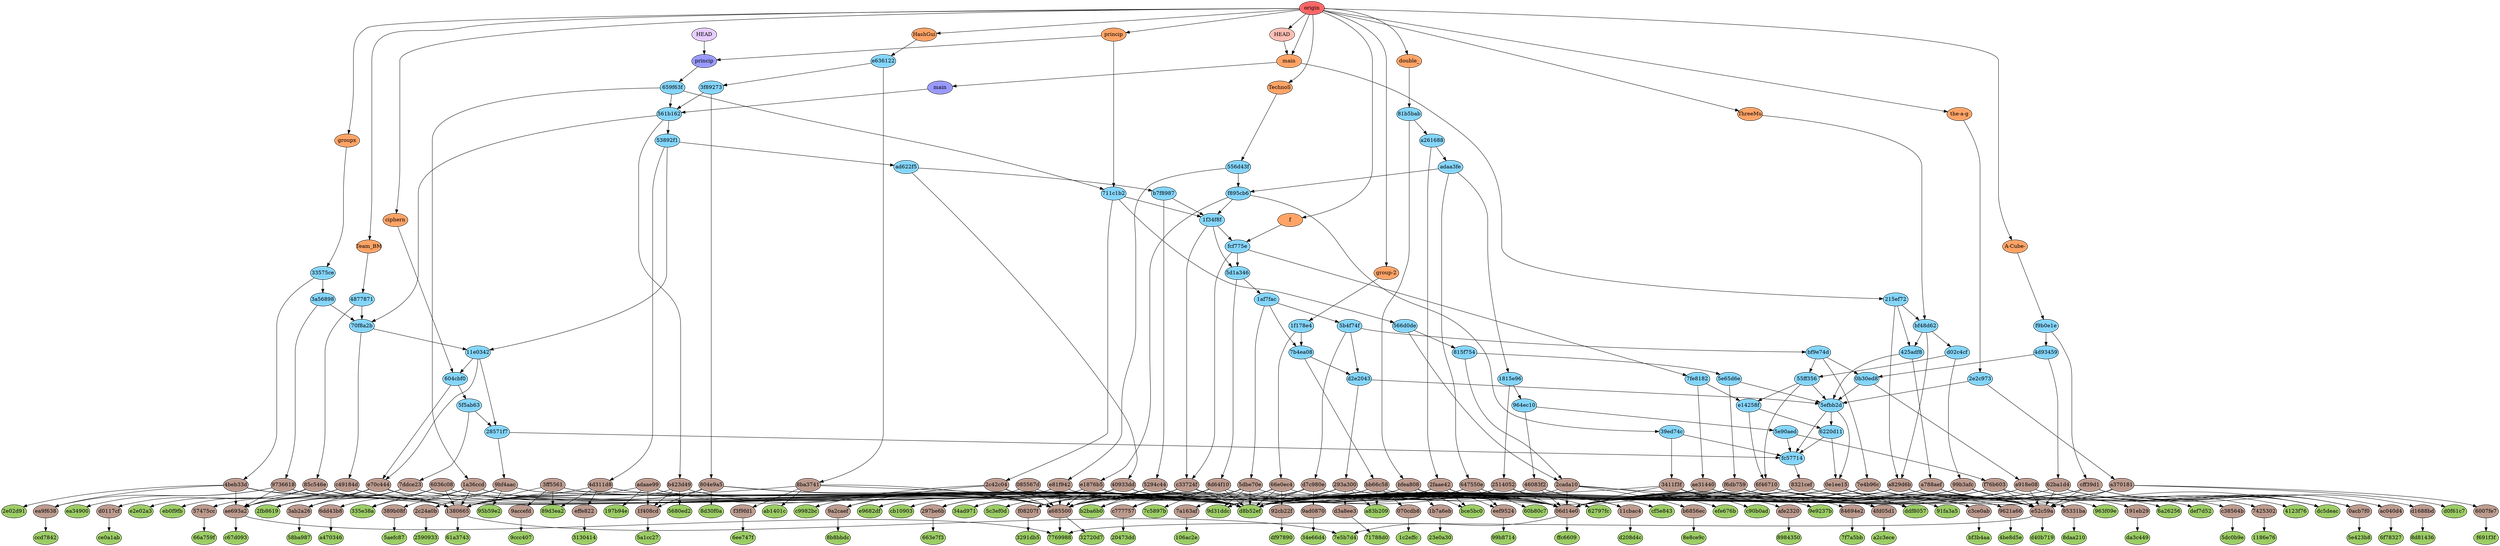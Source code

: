 digraph auto {
	graph [bgcolor=transparent]
	node [fixedsize=true style=filled width=0.95]
	"106ac2e02a7b6029798bb8fd41e6f723e1de41be" [label="106ac2e" fillcolor="#9ccc66"]
	"1186e76acc3a13030e87fd0e9e5c87f22e9b1bf0" [label="1186e76" fillcolor="#9ccc66"]
	"197b94e98b678ff0ce0a9a520288ed13c6beaa92" [label="197b94e" fillcolor="#9ccc66"]
	"1c2effcb75b53748b3dcfa4f061a7ef310d72659" [label="1c2effc" fillcolor="#9ccc66"]
	"20473ddb6be986af84cdf3e8f314341e1bbd8975" [label="20473dd" fillcolor="#9ccc66"]
	"23e0a30d1842bd82801fab50f2bea63008044a8b" [label="23e0a30" fillcolor="#9ccc66"]
	"2590933a34fb4bf30ae0ac9f2207613293a4b758" [label=2590933 fillcolor="#9ccc66"]
	"2e02d917d5168a2fa74b2bf9fd2b9081639c4774" [label="2e02d91" fillcolor="#9ccc66"]
	"2fb861905fbc5343a8422d5c3f9fec7fa2ac07c9" [label="2fb8619" fillcolor="#9ccc66"]
	"313041493cf935c656f49e5e8e64d2fcaa4ab4a7" [label=3130414 fillcolor="#9ccc66"]
	"32720d7d600653077e205719024889402485cb33" [label="32720d7" fillcolor="#9ccc66"]
	"3291db591bebba663b343a06ee0ae6e569c0bf6f" [label="3291db5" fillcolor="#9ccc66"]
	"335e38a144f2ce751dcf161ff51606623b7db873" [label="335e38a" fillcolor="#9ccc66"]
	"34ad97176cff9ad221e7cee6b3e75e4a1453782c" [label="34ad971" fillcolor="#9ccc66"]
	"34e66d47a57e8dd6c644cb65ca9cc8401453ffdc" [label="34e66d4" fillcolor="#9ccc66"]
	"4123f76fe1ec9a378e377450053fa9164ef70c21" [label="4123f76" fillcolor="#9ccc66"]
	"4be8d5ee970b4741ec241ad33b2e172effa8736a" [label="4be8d5e" fillcolor="#9ccc66"]
	"5680ed213d11acb375360e2ea2df3ea1a6faa43f" [label="5680ed2" fillcolor="#9ccc66"]
	"58ba987b32711a55575ac0e6298b15d9b0e726b0" [label="58ba987" fillcolor="#9ccc66"]
	"5a1cc27b4e6c6762a2e3afcd27e3d24de3ccef6d" [label="5a1cc27" fillcolor="#9ccc66"]
	"5aefc874f94f5b210d44a89ee1a09b71b9e0df7e" [label="5aefc87" fillcolor="#9ccc66"]
	"5c3ef0df3d3273b228ae430dc06ae78075d09328" [label="5c3ef0d" fillcolor="#9ccc66"]
	"5dc0b9ed200705053e5641f29ec67cc14b6a3d96" [label="5dc0b9e" fillcolor="#9ccc66"]
	"5e423b81cafca9d9ff2eb856c689f20c77545252" [label="5e423b8" fillcolor="#9ccc66"]
	"60b80c7bf442bff8366ec050a225ac954f69cc1b" [label="60b80c7" fillcolor="#9ccc66"]
	"61a37433931f5f4442ccec2b6de104da3d77c373" [label="61a3743" fillcolor="#9ccc66"]
	"62797fcef67e290038d11446f965d6c400087d4a" [label="62797fc" fillcolor="#9ccc66"]
	"663e7f39501abc67969272b206eba54ec54edf0c" [label="663e7f3" fillcolor="#9ccc66"]
	"66a759f6b085c86c1a2e7c7e8ce50f965debe9ab" [label="66a759f" fillcolor="#9ccc66"]
	"6a26256cc5c755d71140cdba9172a419ff320c46" [label="6a26256" fillcolor="#9ccc66"]
	"6ee747fb42fced73f090b528d74e4f6193a2c376" [label="6ee747f" fillcolor="#9ccc66"]
	"6f7832751dd79d7bcb8d68843a4914fe5a278160" [label="6f78327" fillcolor="#9ccc66"]
	"71788d0585d2481a532382f44a7a145b1d27123d" [label="71788d0" fillcolor="#9ccc66"]
	"77699886cadfbf2ec77372286ef0aeca4732eaed" [label=7769988 fillcolor="#9ccc66"]
	"7c5897bdf47fde77a9d27226378322c3ed4eb17e" [label="7c5897b" fillcolor="#9ccc66"]
	"7e5b7d44e7681c8fc80b056033ace5bb20c7d4b1" [label="7e5b7d4" fillcolor="#9ccc66"]
	"7f7a5bbef05e6406aa7ec86bca02085665ce17b8" [label="7f7a5bb" fillcolor="#9ccc66"]
	"89843504b6a591d3743a89c745de0cd1800fc148" [label=8984350 fillcolor="#9ccc66"]
	"89d3ea28af835b008c31e98cf7e6d118005b4fe4" [label="89d3ea2" fillcolor="#9ccc66"]
	"8b8bbdcf72c910ee7751cb2734c11642d33a5f23" [label="8b8bbdc" fillcolor="#9ccc66"]
	"8d30f0a119c2d09a4760231f7bd96bb894056c60" [label="8d30f0a" fillcolor="#9ccc66"]
	"8d814362996460c0691746f3f67b5facb96cda24" [label="8d81436" fillcolor="#9ccc66"]
	"8daa2107e50164fecb963c438d96b069ca2b94f9" [label="8daa210" fillcolor="#9ccc66"]
	"8e8ce9cf8f9645cf5b0299232d0dd48cdeecf780" [label="8e8ce9c" fillcolor="#9ccc66"]
	"91fa3a503255a14585eb9d2cdf6101e650e0ca7d" [label="91fa3a5" fillcolor="#9ccc66"]
	"95b59e2e3d2b444c0a97c0771c6b7255beb789a8" [label="95b59e2" fillcolor="#9ccc66"]
	"963f09ec06410c0dc0685d4a9abf37da416e02d2" [label="963f09e" fillcolor="#9ccc66"]
	"99b8714ef7f5d589d95fd42614ed299e650ef15b" [label="99b8714" fillcolor="#9ccc66"]
	"9ccc407bc96fb152dea6a3763e0f97d20e81d2d1" [label="9ccc407" fillcolor="#9ccc66"]
	"9d31ddc47af902683756785cbafd2ed3e460b346" [label="9d31ddc" fillcolor="#9ccc66"]
	"9e9237b57635889420a6636ef4e99556ba90f4e6" [label="9e9237b" fillcolor="#9ccc66"]
	a2c3ece10426205565499ed01e7da16875cf0c61 [label=a2c3ece fillcolor="#9ccc66"]
	a470346e10a59ae18799ff72d469392241d6577c [label=a470346 fillcolor="#9ccc66"]
	a83b2094c3591b46ce40068e8da3c6f4cc32f8f1 [label=a83b209 fillcolor="#9ccc66"]
	ab1401caf6577dc1f688bc610fb732e66bfb347b [label=ab1401c fillcolor="#9ccc66"]
	b2ba6b09cb5dcebcdc05860b096073d5df17b6b4 [label=b2ba6b0 fillcolor="#9ccc66"]
	bce5bc06d84076f47fb7e920da81dda394bb8db5 [label=bce5bc0 fillcolor="#9ccc66"]
	bf3b4aa281b3bf6544d75064228f72d8dc8420df [label=bf3b4aa fillcolor="#9ccc66"]
	c67d09306cfd35f1b8e198858993c68d106bd796 [label=c67d093 fillcolor="#9ccc66"]
	c90b0adf395dd6cf96d77f5b13b23bd0de1e697f [label=c90b0ad fillcolor="#9ccc66"]
	c9982bc70df244f46b0e099399b460d3a4205075 [label=c9982bc fillcolor="#9ccc66"]
	cb109035b3f8484be2f6d138bcfac7f8362c739e [label=cb10903 fillcolor="#9ccc66"]
	ccd784248854c227b82d95bdd7508fea1aad2f75 [label=ccd7842 fillcolor="#9ccc66"]
	ce0a1ab203e457a104b92a4f5997bfc3d940e8d9 [label=ce0a1ab fillcolor="#9ccc66"]
	cf5e843cdc25ee633877ec61e885dc0e6e369d70 [label=cf5e843 fillcolor="#9ccc66"]
	d0f61c7ac20cb263d92c9a0a554fdaec9b9e4faf [label=d0f61c7 fillcolor="#9ccc66"]
	d208d4c72ded4c71d20700e6a2ac705d660817cd [label=d208d4c fillcolor="#9ccc66"]
	d40b71962ed4a26251bee4de73fea95be8a52c04 [label=d40b719 fillcolor="#9ccc66"]
	d8b52ef00d2a2ce255ef9bf2dcdad66d0ae05e8d [label=d8b52ef fillcolor="#9ccc66"]
	da3c44965a8851eeafe010c62384150338b671ad [label=da3c449 fillcolor="#9ccc66"]
	dc5deaca753284860c11a579b6048228ffad9481 [label=dc5deac fillcolor="#9ccc66"]
	ddf8057a42b654d2a9293b33287affec0e5b1878 [label=ddf8057 fillcolor="#9ccc66"]
	def7d52ce7658302b64d69baad2b01259f7bdd93 [label=def7d52 fillcolor="#9ccc66"]
	df9789075fc20c1e0ea484553e7dc1ef8268a2c9 [label=df97890 fillcolor="#9ccc66"]
	e2e02a358e65f29019c6281b5ae7d654bca57b82 [label=e2e02a3 fillcolor="#9ccc66"]
	e9682df6ed5b0c31f9ca4c2fecbddccb2e39a28a [label=e9682df fillcolor="#9ccc66"]
	ea34900fef56949e6c6dc1a5c531e976f4b4fe19 [label=ea34900 fillcolor="#9ccc66"]
	eb0f9fb468607a5cea46383cfa6176c682b36a70 [label=eb0f9fb fillcolor="#9ccc66"]
	efe676b392104b4224f6c0d0aba8c01b2342c283 [label=efe676b fillcolor="#9ccc66"]
	f691f3f81c6609b37b45928780c3ee7c7ceef832 [label=f691f3f fillcolor="#9ccc66"]
	ffc660965fc18926d15e8c5bda7bd7b9140a6978 [label=ffc6609 fillcolor="#9ccc66"]
	"06d14e0f821d4aa2127cff151c4b56e2eff0b259" [label="06d14e0" fillcolor="#bc9b8f"]
	"06d14e0f821d4aa2127cff151c4b56e2eff0b259" -> "7e5b7d44e7681c8fc80b056033ace5bb20c7d4b1"
	"06d14e0f821d4aa2127cff151c4b56e2eff0b259" -> ffc660965fc18926d15e8c5bda7bd7b9140a6978
	"070cdb80d1fc4bc3a315b58eb6c698078e724d0d" [label="070cdb8" fillcolor="#bc9b8f"]
	"070cdb80d1fc4bc3a315b58eb6c698078e724d0d" -> "1c2effcb75b53748b3dcfa4f061a7ef310d72659"
	"085567d483138e18f19e587941e319089f112536" [label="085567d" fillcolor="#bc9b8f"]
	"085567d483138e18f19e587941e319089f112536" -> d8b52ef00d2a2ce255ef9bf2dcdad66d0ae05e8d
	"085567d483138e18f19e587941e319089f112536" -> e9682df6ed5b0c31f9ca4c2fecbddccb2e39a28a
	"085567d483138e18f19e587941e319089f112536" -> a6855009f2e153616ce41d8b1ab63cbc9d211f5d
	"085567d483138e18f19e587941e319089f112536" -> "06d14e0f821d4aa2127cff151c4b56e2eff0b259"
	"085567d483138e18f19e587941e319089f112536" -> "9a2caef287f240fed170a120b06e4d8a4d664f21"
	"0acb7f0b7f42ee810dd493751f216ee96b07c810" [label="0acb7f0" fillcolor="#bc9b8f"]
	"0acb7f0b7f42ee810dd493751f216ee96b07c810" -> "5e423b81cafca9d9ff2eb856c689f20c77545252"
	"0e1ee156017a801df28f0fbf5baeb1a3f542bc9d" [label="0e1ee15" fillcolor="#bc9b8f"]
	"0e1ee156017a801df28f0fbf5baeb1a3f542bc9d" -> d8b52ef00d2a2ce255ef9bf2dcdad66d0ae05e8d
	"0e1ee156017a801df28f0fbf5baeb1a3f542bc9d" -> ddf8057a42b654d2a9293b33287affec0e5b1878
	"0e1ee156017a801df28f0fbf5baeb1a3f542bc9d" -> e52c59a54b9003c7301e2065064e0cba2fcac65c
	"0e1ee156017a801df28f0fbf5baeb1a3f542bc9d" -> "06d14e0f821d4aa2127cff151c4b56e2eff0b259"
	"0e1ee156017a801df28f0fbf5baeb1a3f542bc9d" -> c3ce0abe032684a57e7338c8b8e42870210be641
	"11cbac48d7f3b6ec8b980925ad4d8aa2ea4b0969" [label="11cbac4" fillcolor="#bc9b8f"]
	"11cbac48d7f3b6ec8b980925ad4d8aa2ea4b0969" -> d208d4c72ded4c71d20700e6a2ac705d660817cd
	"1380665a008a7df428a374f63980e8bd8a4c477f" [label=1380665 fillcolor="#bc9b8f"]
	"1380665a008a7df428a374f63980e8bd8a4c477f" -> "7e5b7d44e7681c8fc80b056033ace5bb20c7d4b1"
	"1380665a008a7df428a374f63980e8bd8a4c477f" -> "61a37433931f5f4442ccec2b6de104da3d77c373"
	"191eb2917c94537d268013d8c584143f4c261638" [label="191eb29" fillcolor="#bc9b8f"]
	"191eb2917c94537d268013d8c584143f4c261638" -> da3c44965a8851eeafe010c62384150338b671ad
	"1a36ccdbbf910afdd300ec7fc6dba20d8edfbdd1" [label="1a36ccd" fillcolor="#bc9b8f"]
	"1a36ccdbbf910afdd300ec7fc6dba20d8edfbdd1" -> d8b52ef00d2a2ce255ef9bf2dcdad66d0ae05e8d
	"1a36ccdbbf910afdd300ec7fc6dba20d8edfbdd1" -> "335e38a144f2ce751dcf161ff51606623b7db873"
	"1a36ccdbbf910afdd300ec7fc6dba20d8edfbdd1" -> a6855009f2e153616ce41d8b1ab63cbc9d211f5d
	"1a36ccdbbf910afdd300ec7fc6dba20d8edfbdd1" -> "1380665a008a7df428a374f63980e8bd8a4c477f"
	"1a36ccdbbf910afdd300ec7fc6dba20d8edfbdd1" -> "389b08f4aeed453162dec4bd717aae47a4c0d5c9"
	"1b7a6ebbb4c4b5087b2ed56df9d9e33b0ebaf698" [label="1b7a6eb" fillcolor="#bc9b8f"]
	"1b7a6ebbb4c4b5087b2ed56df9d9e33b0ebaf698" -> "23e0a30d1842bd82801fab50f2bea63008044a8b"
	"1f408cd661fd65bec942b03d91236fe6a1944262" [label="1f408cd" fillcolor="#bc9b8f"]
	"1f408cd661fd65bec942b03d91236fe6a1944262" -> "5a1cc27b4e6c6762a2e3afcd27e3d24de3ccef6d"
	"25140524bc13ed53f978d4830c8106b0944be0ab" [label=2514052 fillcolor="#bc9b8f"]
	"25140524bc13ed53f978d4830c8106b0944be0ab" -> d8b52ef00d2a2ce255ef9bf2dcdad66d0ae05e8d
	"25140524bc13ed53f978d4830c8106b0944be0ab" -> "62797fcef67e290038d11446f965d6c400087d4a"
	"25140524bc13ed53f978d4830c8106b0944be0ab" -> a6855009f2e153616ce41d8b1ab63cbc9d211f5d
	"25140524bc13ed53f978d4830c8106b0944be0ab" -> "06d14e0f821d4aa2127cff151c4b56e2eff0b259"
	"25140524bc13ed53f978d4830c8106b0944be0ab" -> "11cbac48d7f3b6ec8b980925ad4d8aa2ea4b0969"
	"293a300a133c3bc32a40d9d71b986a877525356f" [label="293a300" fillcolor="#bc9b8f"]
	"293a300a133c3bc32a40d9d71b986a877525356f" -> d8b52ef00d2a2ce255ef9bf2dcdad66d0ae05e8d
	"293a300a133c3bc32a40d9d71b986a877525356f" -> a83b2094c3591b46ce40068e8da3c6f4cc32f8f1
	"293a300a133c3bc32a40d9d71b986a877525356f" -> a6855009f2e153616ce41d8b1ab63cbc9d211f5d
	"293a300a133c3bc32a40d9d71b986a877525356f" -> "06d14e0f821d4aa2127cff151c4b56e2eff0b259"
	"293a300a133c3bc32a40d9d71b986a877525356f" -> d3a8ee37b6a462633b10f06e5af65e2eb236f3e6
	"297be6bc82657b6c876448c6291246938989c926" [label="297be6b" fillcolor="#bc9b8f"]
	"297be6bc82657b6c876448c6291246938989c926" -> "663e7f39501abc67969272b206eba54ec54edf0c"
	"2c24a0b4b4edb0867412082fa5aa2eaa3a195549" [label="2c24a0b" fillcolor="#bc9b8f"]
	"2c24a0b4b4edb0867412082fa5aa2eaa3a195549" -> "2590933a34fb4bf30ae0ac9f2207613293a4b758"
	"2c42c0456e2b4d6526607a432c8daa671e25a631" [label="2c42c04" fillcolor="#bc9b8f"]
	"2c42c0456e2b4d6526607a432c8daa671e25a631" -> d8b52ef00d2a2ce255ef9bf2dcdad66d0ae05e8d
	"2c42c0456e2b4d6526607a432c8daa671e25a631" -> c9982bc70df244f46b0e099399b460d3a4205075
	"2c42c0456e2b4d6526607a432c8daa671e25a631" -> a6855009f2e153616ce41d8b1ab63cbc9d211f5d
	"2c42c0456e2b4d6526607a432c8daa671e25a631" -> "06d14e0f821d4aa2127cff151c4b56e2eff0b259"
	"2c42c0456e2b4d6526607a432c8daa671e25a631" -> "9a2caef287f240fed170a120b06e4d8a4d664f21"
	"2cada101849a4ab6637610d7c51e519373eca517" [label="2cada10" fillcolor="#bc9b8f"]
	"2cada101849a4ab6637610d7c51e519373eca517" -> d8b52ef00d2a2ce255ef9bf2dcdad66d0ae05e8d
	"2cada101849a4ab6637610d7c51e519373eca517" -> efe676b392104b4224f6c0d0aba8c01b2342c283
	"2cada101849a4ab6637610d7c51e519373eca517" -> e52c59a54b9003c7301e2065064e0cba2fcac65c
	"2cada101849a4ab6637610d7c51e519373eca517" -> "06d14e0f821d4aa2127cff151c4b56e2eff0b259"
	"2cada101849a4ab6637610d7c51e519373eca517" -> b6856ec53078b239acbf9a40edb6befff5111293
	"2faae424bef9aaa9544faabc9730430b2171ee52" [label="2faae42" fillcolor="#bc9b8f"]
	"2faae424bef9aaa9544faabc9730430b2171ee52" -> d8b52ef00d2a2ce255ef9bf2dcdad66d0ae05e8d
	"2faae424bef9aaa9544faabc9730430b2171ee52" -> bce5bc06d84076f47fb7e920da81dda394bb8db5
	"2faae424bef9aaa9544faabc9730430b2171ee52" -> a6855009f2e153616ce41d8b1ab63cbc9d211f5d
	"2faae424bef9aaa9544faabc9730430b2171ee52" -> "06d14e0f821d4aa2127cff151c4b56e2eff0b259"
	"2faae424bef9aaa9544faabc9730430b2171ee52" -> eef952465107bc44e1dd6d0c8564c98cc06f2697
	"3411f3f5ca080100c536ac783a7f01390638b3a8" [label="3411f3f" fillcolor="#bc9b8f"]
	"3411f3f5ca080100c536ac783a7f01390638b3a8" -> d8b52ef00d2a2ce255ef9bf2dcdad66d0ae05e8d
	"3411f3f5ca080100c536ac783a7f01390638b3a8" -> c90b0adf395dd6cf96d77f5b13b23bd0de1e697f
	"3411f3f5ca080100c536ac783a7f01390638b3a8" -> e52c59a54b9003c7301e2065064e0cba2fcac65c
	"3411f3f5ca080100c536ac783a7f01390638b3a8" -> "06d14e0f821d4aa2127cff151c4b56e2eff0b259"
	"3411f3f5ca080100c536ac783a7f01390638b3a8" -> afe2320ecbaeb705064fb35d1788873a36dc3cab
	"389b08f4aeed453162dec4bd717aae47a4c0d5c9" [label="389b08f" fillcolor="#bc9b8f"]
	"389b08f4aeed453162dec4bd717aae47a4c0d5c9" -> "5aefc874f94f5b210d44a89ee1a09b71b9e0df7e"
	"3ab2a262d8340f14a71fd9e367a0246ede9cc781" [label="3ab2a26" fillcolor="#bc9b8f"]
	"3ab2a262d8340f14a71fd9e367a0246ede9cc781" -> "58ba987b32711a55575ac0e6298b15d9b0e726b0"
	"3ff55611ae8e508cc95d7a80ad2e912bda7f843b" [label="3ff5561" fillcolor="#bc9b8f"]
	"3ff55611ae8e508cc95d7a80ad2e912bda7f843b" -> d8b52ef00d2a2ce255ef9bf2dcdad66d0ae05e8d
	"3ff55611ae8e508cc95d7a80ad2e912bda7f843b" -> "89d3ea28af835b008c31e98cf7e6d118005b4fe4"
	"3ff55611ae8e508cc95d7a80ad2e912bda7f843b" -> a6855009f2e153616ce41d8b1ab63cbc9d211f5d
	"3ff55611ae8e508cc95d7a80ad2e912bda7f843b" -> "1380665a008a7df428a374f63980e8bd8a4c477f"
	"3ff55611ae8e508cc95d7a80ad2e912bda7f843b" -> "9accefdf3298a94ce559ca96ffbeeae787cf98e7"
	"40933ddd58ad30c3ac4dc49896dea28f6e0081a0" [label="40933dd" fillcolor="#bc9b8f"]
	"40933ddd58ad30c3ac4dc49896dea28f6e0081a0" -> d8b52ef00d2a2ce255ef9bf2dcdad66d0ae05e8d
	"40933ddd58ad30c3ac4dc49896dea28f6e0081a0" -> "5c3ef0df3d3273b228ae430dc06ae78075d09328"
	"40933ddd58ad30c3ac4dc49896dea28f6e0081a0" -> a6855009f2e153616ce41d8b1ab63cbc9d211f5d
	"40933ddd58ad30c3ac4dc49896dea28f6e0081a0" -> "06d14e0f821d4aa2127cff151c4b56e2eff0b259"
	"40933ddd58ad30c3ac4dc49896dea28f6e0081a0" -> f08207fb03692976cffab71e84b1a60dffe510ae
	"46083f2e9b8e886b2a20badb995755047917b945" [label="46083f2" fillcolor="#bc9b8f"]
	"46083f2e9b8e886b2a20badb995755047917b945" -> d8b52ef00d2a2ce255ef9bf2dcdad66d0ae05e8d
	"46083f2e9b8e886b2a20badb995755047917b945" -> cf5e843cdc25ee633877ec61e885dc0e6e369d70
	"46083f2e9b8e886b2a20badb995755047917b945" -> a6855009f2e153616ce41d8b1ab63cbc9d211f5d
	"46083f2e9b8e886b2a20badb995755047917b945" -> "06d14e0f821d4aa2127cff151c4b56e2eff0b259"
	"46083f2e9b8e886b2a20badb995755047917b945" -> "11cbac48d7f3b6ec8b980925ad4d8aa2ea4b0969"
	"4beb33db86bc91c1c2f6ab1d95cbbf965aad68ef" [label="4beb33d" fillcolor="#bc9b8f"]
	"4beb33db86bc91c1c2f6ab1d95cbbf965aad68ef" -> d8b52ef00d2a2ce255ef9bf2dcdad66d0ae05e8d
	"4beb33db86bc91c1c2f6ab1d95cbbf965aad68ef" -> "2e02d917d5168a2fa74b2bf9fd2b9081639c4774"
	"4beb33db86bc91c1c2f6ab1d95cbbf965aad68ef" -> ae693a25c26655f0db1f3e4939969296bd831d6b
	"4beb33db86bc91c1c2f6ab1d95cbbf965aad68ef" -> "1380665a008a7df428a374f63980e8bd8a4c477f"
	"4beb33db86bc91c1c2f6ab1d95cbbf965aad68ef" -> ea9f6382309e384b0ccb871c8975a90a6ac6b633
	"4d311d882c068d2fdb7830208ed70b9d50454681" [label="4d311d8" fillcolor="#bc9b8f"]
	"4d311d882c068d2fdb7830208ed70b9d50454681" -> d8b52ef00d2a2ce255ef9bf2dcdad66d0ae05e8d
	"4d311d882c068d2fdb7830208ed70b9d50454681" -> "89d3ea28af835b008c31e98cf7e6d118005b4fe4"
	"4d311d882c068d2fdb7830208ed70b9d50454681" -> a6855009f2e153616ce41d8b1ab63cbc9d211f5d
	"4d311d882c068d2fdb7830208ed70b9d50454681" -> "1380665a008a7df428a374f63980e8bd8a4c477f"
	"4d311d882c068d2fdb7830208ed70b9d50454681" -> effe822048db13aaea04b5dfc1bd6e07ea82f238
	"4fd05d146443502a713a8916a66af2f5751bbce7" [label="4fd05d1" fillcolor="#bc9b8f"]
	"4fd05d146443502a713a8916a66af2f5751bbce7" -> a2c3ece10426205565499ed01e7da16875cf0c61
	"5294c44793c973bf383510b880c56a8f28b23b19" [label="5294c44" fillcolor="#bc9b8f"]
	"5294c44793c973bf383510b880c56a8f28b23b19" -> d8b52ef00d2a2ce255ef9bf2dcdad66d0ae05e8d
	"5294c44793c973bf383510b880c56a8f28b23b19" -> b2ba6b09cb5dcebcdc05860b096073d5df17b6b4
	"5294c44793c973bf383510b880c56a8f28b23b19" -> a6855009f2e153616ce41d8b1ab63cbc9d211f5d
	"5294c44793c973bf383510b880c56a8f28b23b19" -> "06d14e0f821d4aa2127cff151c4b56e2eff0b259"
	"5294c44793c973bf383510b880c56a8f28b23b19" -> f08207fb03692976cffab71e84b1a60dffe510ae
	"57475ccc4f516beb1bd54282332ed67fe2ebe945" [label="57475cc" fillcolor="#bc9b8f"]
	"57475ccc4f516beb1bd54282332ed67fe2ebe945" -> "66a759f6b085c86c1a2e7c7e8ce50f965debe9ab"
	"5dbe70e33d24d95640b97fd115b4ffa6eb206838" [label="5dbe70e" fillcolor="#bc9b8f"]
	"5dbe70e33d24d95640b97fd115b4ffa6eb206838" -> d8b52ef00d2a2ce255ef9bf2dcdad66d0ae05e8d
	"5dbe70e33d24d95640b97fd115b4ffa6eb206838" -> "9d31ddc47af902683756785cbafd2ed3e460b346"
	"5dbe70e33d24d95640b97fd115b4ffa6eb206838" -> a6855009f2e153616ce41d8b1ab63cbc9d211f5d
	"5dbe70e33d24d95640b97fd115b4ffa6eb206838" -> "06d14e0f821d4aa2127cff151c4b56e2eff0b259"
	"5dbe70e33d24d95640b97fd115b4ffa6eb206838" -> "7a163aff7ed17d1c79718a8d3ed1fd64b5a010dc"
	"6007fe779c9d024b020edba13b9450f717d24203" [label="6007fe7" fillcolor="#bc9b8f"]
	"6007fe779c9d024b020edba13b9450f717d24203" -> f691f3f81c6609b37b45928780c3ee7c7ceef832
	"6036c08131ef3d5b1702b2dd00b040d6fa01e882" [label="6036c08" fillcolor="#bc9b8f"]
	"6036c08131ef3d5b1702b2dd00b040d6fa01e882" -> d8b52ef00d2a2ce255ef9bf2dcdad66d0ae05e8d
	"6036c08131ef3d5b1702b2dd00b040d6fa01e882" -> "335e38a144f2ce751dcf161ff51606623b7db873"
	"6036c08131ef3d5b1702b2dd00b040d6fa01e882" -> a6855009f2e153616ce41d8b1ab63cbc9d211f5d
	"6036c08131ef3d5b1702b2dd00b040d6fa01e882" -> "1380665a008a7df428a374f63980e8bd8a4c477f"
	"6036c08131ef3d5b1702b2dd00b040d6fa01e882" -> "6dd43b8c98731cb6a3bd0166b3148254613a798f"
	"62ba1d4c314c9268755300062e87a4717127ed6b" [label="62ba1d4" fillcolor="#bc9b8f"]
	"62ba1d4c314c9268755300062e87a4717127ed6b" -> d8b52ef00d2a2ce255ef9bf2dcdad66d0ae05e8d
	"62ba1d4c314c9268755300062e87a4717127ed6b" -> dc5deaca753284860c11a579b6048228ffad9481
	"62ba1d4c314c9268755300062e87a4717127ed6b" -> e52c59a54b9003c7301e2065064e0cba2fcac65c
	"62ba1d4c314c9268755300062e87a4717127ed6b" -> ac040d4238c64b1dd8f2fa71f88890cbb7ce3d7f
	"62ba1d4c314c9268755300062e87a4717127ed6b" -> "06d14e0f821d4aa2127cff151c4b56e2eff0b259"
	"62ba1d4c314c9268755300062e87a4717127ed6b" -> "0acb7f0b7f42ee810dd493751f216ee96b07c810"
	"647550e63e91fe48221c1a42e5501ff61f61e60d" [label="647550e" fillcolor="#bc9b8f"]
	"647550e63e91fe48221c1a42e5501ff61f61e60d" -> d8b52ef00d2a2ce255ef9bf2dcdad66d0ae05e8d
	"647550e63e91fe48221c1a42e5501ff61f61e60d" -> "60b80c7bf442bff8366ec050a225ac954f69cc1b"
	"647550e63e91fe48221c1a42e5501ff61f61e60d" -> a6855009f2e153616ce41d8b1ab63cbc9d211f5d
	"647550e63e91fe48221c1a42e5501ff61f61e60d" -> "06d14e0f821d4aa2127cff151c4b56e2eff0b259"
	"647550e63e91fe48221c1a42e5501ff61f61e60d" -> eef952465107bc44e1dd6d0c8564c98cc06f2697
	"66e0ec4ac14a4a1a9d7b010df68457461fa89791" [label="66e0ec4" fillcolor="#bc9b8f"]
	"66e0ec4ac14a4a1a9d7b010df68457461fa89791" -> d8b52ef00d2a2ce255ef9bf2dcdad66d0ae05e8d
	"66e0ec4ac14a4a1a9d7b010df68457461fa89791" -> "9d31ddc47af902683756785cbafd2ed3e460b346"
	"66e0ec4ac14a4a1a9d7b010df68457461fa89791" -> a6855009f2e153616ce41d8b1ab63cbc9d211f5d
	"66e0ec4ac14a4a1a9d7b010df68457461fa89791" -> "06d14e0f821d4aa2127cff151c4b56e2eff0b259"
	"66e0ec4ac14a4a1a9d7b010df68457461fa89791" -> "92cb22f9375f478bd1ca7d4ce95f01d3c4627232"
	"6dd43b8c98731cb6a3bd0166b3148254613a798f" [label="6dd43b8" fillcolor="#bc9b8f"]
	"6dd43b8c98731cb6a3bd0166b3148254613a798f" -> a470346e10a59ae18799ff72d469392241d6577c
	"6f4671099fd59d2182ede70786cf0e11fa059462" [label="6f46710" fillcolor="#bc9b8f"]
	"6f4671099fd59d2182ede70786cf0e11fa059462" -> d8b52ef00d2a2ce255ef9bf2dcdad66d0ae05e8d
	"6f4671099fd59d2182ede70786cf0e11fa059462" -> ddf8057a42b654d2a9293b33287affec0e5b1878
	"6f4671099fd59d2182ede70786cf0e11fa059462" -> e52c59a54b9003c7301e2065064e0cba2fcac65c
	"6f4671099fd59d2182ede70786cf0e11fa059462" -> "06d14e0f821d4aa2127cff151c4b56e2eff0b259"
	"6f4671099fd59d2182ede70786cf0e11fa059462" -> "4fd05d146443502a713a8916a66af2f5751bbce7"
	"7425302c6e91b829d9576ea125a82c0e76a4b4bc" [label=7425302 fillcolor="#bc9b8f"]
	"7425302c6e91b829d9576ea125a82c0e76a4b4bc" -> "1186e76acc3a13030e87fd0e9e5c87f22e9b1bf0"
	"7a163aff7ed17d1c79718a8d3ed1fd64b5a010dc" [label="7a163af" fillcolor="#bc9b8f"]
	"7a163aff7ed17d1c79718a8d3ed1fd64b5a010dc" -> "106ac2e02a7b6029798bb8fd41e6f723e1de41be"
	"7ddce23e6b2c1cc8f685db1f0d4f18ddf834fb80" [label="7ddce23" fillcolor="#bc9b8f"]
	"7ddce23e6b2c1cc8f685db1f0d4f18ddf834fb80" -> d8b52ef00d2a2ce255ef9bf2dcdad66d0ae05e8d
	"7ddce23e6b2c1cc8f685db1f0d4f18ddf834fb80" -> "2fb861905fbc5343a8422d5c3f9fec7fa2ac07c9"
	"7ddce23e6b2c1cc8f685db1f0d4f18ddf834fb80" -> ae693a25c26655f0db1f3e4939969296bd831d6b
	"7ddce23e6b2c1cc8f685db1f0d4f18ddf834fb80" -> "06d14e0f821d4aa2127cff151c4b56e2eff0b259"
	"7ddce23e6b2c1cc8f685db1f0d4f18ddf834fb80" -> "3ab2a262d8340f14a71fd9e367a0246ede9cc781"
	"7e4b96c12ca866594e72090309a4dc703e2898bb" [label="7e4b96c" fillcolor="#bc9b8f"]
	"7e4b96c12ca866594e72090309a4dc703e2898bb" -> d8b52ef00d2a2ce255ef9bf2dcdad66d0ae05e8d
	"7e4b96c12ca866594e72090309a4dc703e2898bb" -> dc5deaca753284860c11a579b6048228ffad9481
	"7e4b96c12ca866594e72090309a4dc703e2898bb" -> e52c59a54b9003c7301e2065064e0cba2fcac65c
	"7e4b96c12ca866594e72090309a4dc703e2898bb" -> "06d14e0f821d4aa2127cff151c4b56e2eff0b259"
	"7e4b96c12ca866594e72090309a4dc703e2898bb" -> "9621a660d1aab96aa9d00737129adf4d024b1839"
	"804e9a580b21c2ecd19a7142efdecc2599f35f3a" [label="804e9a5" fillcolor="#bc9b8f"]
	"804e9a580b21c2ecd19a7142efdecc2599f35f3a" -> d8b52ef00d2a2ce255ef9bf2dcdad66d0ae05e8d
	"804e9a580b21c2ecd19a7142efdecc2599f35f3a" -> "8d30f0a119c2d09a4760231f7bd96bb894056c60"
	"804e9a580b21c2ecd19a7142efdecc2599f35f3a" -> a6855009f2e153616ce41d8b1ab63cbc9d211f5d
	"804e9a580b21c2ecd19a7142efdecc2599f35f3a" -> "1380665a008a7df428a374f63980e8bd8a4c477f"
	"804e9a580b21c2ecd19a7142efdecc2599f35f3a" -> "1f408cd661fd65bec942b03d91236fe6a1944262"
	"8321cefd03bac6f1ee7e304709c7f31c4c11806e" [label="8321cef" fillcolor="#bc9b8f"]
	"8321cefd03bac6f1ee7e304709c7f31c4c11806e" -> d8b52ef00d2a2ce255ef9bf2dcdad66d0ae05e8d
	"8321cefd03bac6f1ee7e304709c7f31c4c11806e" -> "91fa3a503255a14585eb9d2cdf6101e650e0ca7d"
	"8321cefd03bac6f1ee7e304709c7f31c4c11806e" -> e52c59a54b9003c7301e2065064e0cba2fcac65c
	"8321cefd03bac6f1ee7e304709c7f31c4c11806e" -> "06d14e0f821d4aa2127cff151c4b56e2eff0b259"
	"8321cefd03bac6f1ee7e304709c7f31c4c11806e" -> c3ce0abe032684a57e7338c8b8e42870210be641
	"84694e296b2e63d3b0181576add52525f8bad215" [label="84694e2" fillcolor="#bc9b8f"]
	"84694e296b2e63d3b0181576add52525f8bad215" -> "7f7a5bbef05e6406aa7ec86bca02085665ce17b8"
	"85c546e6075f3d78765a0ce4360632781d439b73" [label="85c546e" fillcolor="#bc9b8f"]
	"85c546e6075f3d78765a0ce4360632781d439b73" -> d8b52ef00d2a2ce255ef9bf2dcdad66d0ae05e8d
	"85c546e6075f3d78765a0ce4360632781d439b73" -> e2e02a358e65f29019c6281b5ae7d654bca57b82
	"85c546e6075f3d78765a0ce4360632781d439b73" -> ae693a25c26655f0db1f3e4939969296bd831d6b
	"85c546e6075f3d78765a0ce4360632781d439b73" -> "1380665a008a7df428a374f63980e8bd8a4c477f"
	"85c546e6075f3d78765a0ce4360632781d439b73" -> d0117cf37e2c4fddd76ce57aa6e62d4e4d3e56d5
	"8ba3741e3325340cce2d8e1a6865171a111180aa" [label="8ba3741" fillcolor="#bc9b8f"]
	"8ba3741e3325340cce2d8e1a6865171a111180aa" -> d8b52ef00d2a2ce255ef9bf2dcdad66d0ae05e8d
	"8ba3741e3325340cce2d8e1a6865171a111180aa" -> ab1401caf6577dc1f688bc610fb732e66bfb347b
	"8ba3741e3325340cce2d8e1a6865171a111180aa" -> a6855009f2e153616ce41d8b1ab63cbc9d211f5d
	"8ba3741e3325340cce2d8e1a6865171a111180aa" -> "1380665a008a7df428a374f63980e8bd8a4c477f"
	"8ba3741e3325340cce2d8e1a6865171a111180aa" -> f3f9fd12392db00e099a17b52cd7448f2e6a4b49
	"8d64f1092f7c994b19b3bf4404c4ee0de63cf321" [label="8d64f10" fillcolor="#bc9b8f"]
	"8d64f1092f7c994b19b3bf4404c4ee0de63cf321" -> d8b52ef00d2a2ce255ef9bf2dcdad66d0ae05e8d
	"8d64f1092f7c994b19b3bf4404c4ee0de63cf321" -> "7c5897bdf47fde77a9d27226378322c3ed4eb17e"
	"8d64f1092f7c994b19b3bf4404c4ee0de63cf321" -> a6855009f2e153616ce41d8b1ab63cbc9d211f5d
	"8d64f1092f7c994b19b3bf4404c4ee0de63cf321" -> "06d14e0f821d4aa2127cff151c4b56e2eff0b259"
	"8d64f1092f7c994b19b3bf4404c4ee0de63cf321" -> c777757f179ded3b3dd9bed27092ec12f0f23f09
	"92cb22f9375f478bd1ca7d4ce95f01d3c4627232" [label="92cb22f" fillcolor="#bc9b8f"]
	"92cb22f9375f478bd1ca7d4ce95f01d3c4627232" -> df9789075fc20c1e0ea484553e7dc1ef8268a2c9
	"95331ba38013a2ec0fbf7501383a3c1e1b0f6356" [label="95331ba" fillcolor="#bc9b8f"]
	"95331ba38013a2ec0fbf7501383a3c1e1b0f6356" -> "8daa2107e50164fecb963c438d96b069ca2b94f9"
	"9621a660d1aab96aa9d00737129adf4d024b1839" [label="9621a66" fillcolor="#bc9b8f"]
	"9621a660d1aab96aa9d00737129adf4d024b1839" -> "4be8d5ee970b4741ec241ad33b2e172effa8736a"
	"973661825436c0f3eaa50cb37e2985ca4d35aacc" [label=9736618 fillcolor="#bc9b8f"]
	"973661825436c0f3eaa50cb37e2985ca4d35aacc" -> d8b52ef00d2a2ce255ef9bf2dcdad66d0ae05e8d
	"973661825436c0f3eaa50cb37e2985ca4d35aacc" -> ea34900fef56949e6c6dc1a5c531e976f4b4fe19
	"973661825436c0f3eaa50cb37e2985ca4d35aacc" -> ae693a25c26655f0db1f3e4939969296bd831d6b
	"973661825436c0f3eaa50cb37e2985ca4d35aacc" -> "1380665a008a7df428a374f63980e8bd8a4c477f"
	"973661825436c0f3eaa50cb37e2985ca4d35aacc" -> ea9f6382309e384b0ccb871c8975a90a6ac6b633
	"99b3afc297152cf1df28687df6faf2fb1ec8dd19" [label="99b3afc" fillcolor="#bc9b8f"]
	"99b3afc297152cf1df28687df6faf2fb1ec8dd19" -> d8b52ef00d2a2ce255ef9bf2dcdad66d0ae05e8d
	"99b3afc297152cf1df28687df6faf2fb1ec8dd19" -> def7d52ce7658302b64d69baad2b01259f7bdd93
	"99b3afc297152cf1df28687df6faf2fb1ec8dd19" -> e52c59a54b9003c7301e2065064e0cba2fcac65c
	"99b3afc297152cf1df28687df6faf2fb1ec8dd19" -> "06d14e0f821d4aa2127cff151c4b56e2eff0b259"
	"99b3afc297152cf1df28687df6faf2fb1ec8dd19" -> c38564b93f3d4d1e475ea0083bc0dcc71f3b13ee
	"9a2caef287f240fed170a120b06e4d8a4d664f21" [label="9a2caef" fillcolor="#bc9b8f"]
	"9a2caef287f240fed170a120b06e4d8a4d664f21" -> "8b8bbdcf72c910ee7751cb2734c11642d33a5f23"
	"9accefdf3298a94ce559ca96ffbeeae787cf98e7" [label="9accefd" fillcolor="#bc9b8f"]
	"9accefdf3298a94ce559ca96ffbeeae787cf98e7" -> "9ccc407bc96fb152dea6a3763e0f97d20e81d2d1"
	"9ad0870705a393ca6ce3ee74ba39060649ac195a" [label="9ad0870" fillcolor="#bc9b8f"]
	"9ad0870705a393ca6ce3ee74ba39060649ac195a" -> "34e66d47a57e8dd6c644cb65ca9cc8401453ffdc"
	"9bf4aac1fac7a73021d9845c33ce499827bb0ffe" [label="9bf4aac" fillcolor="#bc9b8f"]
	"9bf4aac1fac7a73021d9845c33ce499827bb0ffe" -> d8b52ef00d2a2ce255ef9bf2dcdad66d0ae05e8d
	"9bf4aac1fac7a73021d9845c33ce499827bb0ffe" -> "95b59e2e3d2b444c0a97c0771c6b7255beb789a8"
	"9bf4aac1fac7a73021d9845c33ce499827bb0ffe" -> ae693a25c26655f0db1f3e4939969296bd831d6b
	"9bf4aac1fac7a73021d9845c33ce499827bb0ffe" -> "06d14e0f821d4aa2127cff151c4b56e2eff0b259"
	"9bf4aac1fac7a73021d9845c33ce499827bb0ffe" -> "2c24a0b4b4edb0867412082fa5aa2eaa3a195549"
	a370181dbee18d44c82ad41db535975f37a3c736 [label=a370181 fillcolor="#bc9b8f"]
	a370181dbee18d44c82ad41db535975f37a3c736 -> d8b52ef00d2a2ce255ef9bf2dcdad66d0ae05e8d
	a370181dbee18d44c82ad41db535975f37a3c736 -> d0f61c7ac20cb263d92c9a0a554fdaec9b9e4faf
	a370181dbee18d44c82ad41db535975f37a3c736 -> e52c59a54b9003c7301e2065064e0cba2fcac65c
	a370181dbee18d44c82ad41db535975f37a3c736 -> "06d14e0f821d4aa2127cff151c4b56e2eff0b259"
	a370181dbee18d44c82ad41db535975f37a3c736 -> "6007fe779c9d024b020edba13b9450f717d24203"
	a6855009f2e153616ce41d8b1ab63cbc9d211f5d [label=a685500 fillcolor="#bc9b8f"]
	a6855009f2e153616ce41d8b1ab63cbc9d211f5d -> "32720d7d600653077e205719024889402485cb33"
	a6855009f2e153616ce41d8b1ab63cbc9d211f5d -> "77699886cadfbf2ec77372286ef0aeca4732eaed"
	a788aef1e98be6892a4034ccc81393a329e45028 [label=a788aef fillcolor="#bc9b8f"]
	a788aef1e98be6892a4034ccc81393a329e45028 -> d8b52ef00d2a2ce255ef9bf2dcdad66d0ae05e8d
	a788aef1e98be6892a4034ccc81393a329e45028 -> "6a26256cc5c755d71140cdba9172a419ff320c46"
	a788aef1e98be6892a4034ccc81393a329e45028 -> e52c59a54b9003c7301e2065064e0cba2fcac65c
	a788aef1e98be6892a4034ccc81393a329e45028 -> "06d14e0f821d4aa2127cff151c4b56e2eff0b259"
	a788aef1e98be6892a4034ccc81393a329e45028 -> "191eb2917c94537d268013d8c584143f4c261638"
	a829d6bd32e5e812ba1c256d13aafe088e97607d [label=a829d6b fillcolor="#bc9b8f"]
	a829d6bd32e5e812ba1c256d13aafe088e97607d -> d8b52ef00d2a2ce255ef9bf2dcdad66d0ae05e8d
	a829d6bd32e5e812ba1c256d13aafe088e97607d -> "963f09ec06410c0dc0685d4a9abf37da416e02d2"
	a829d6bd32e5e812ba1c256d13aafe088e97607d -> e52c59a54b9003c7301e2065064e0cba2fcac65c
	a829d6bd32e5e812ba1c256d13aafe088e97607d -> "06d14e0f821d4aa2127cff151c4b56e2eff0b259"
	a829d6bd32e5e812ba1c256d13aafe088e97607d -> "95331ba38013a2ec0fbf7501383a3c1e1b0f6356"
	a918e081468bdad658d513993c3d408bed8b6c46 [label=a918e08 fillcolor="#bc9b8f"]
	a918e081468bdad658d513993c3d408bed8b6c46 -> d8b52ef00d2a2ce255ef9bf2dcdad66d0ae05e8d
	a918e081468bdad658d513993c3d408bed8b6c46 -> dc5deaca753284860c11a579b6048228ffad9481
	a918e081468bdad658d513993c3d408bed8b6c46 -> e52c59a54b9003c7301e2065064e0cba2fcac65c
	a918e081468bdad658d513993c3d408bed8b6c46 -> "06d14e0f821d4aa2127cff151c4b56e2eff0b259"
	a918e081468bdad658d513993c3d408bed8b6c46 -> "0acb7f0b7f42ee810dd493751f216ee96b07c810"
	ac040d4238c64b1dd8f2fa71f88890cbb7ce3d7f [label=ac040d4 fillcolor="#bc9b8f"]
	ac040d4238c64b1dd8f2fa71f88890cbb7ce3d7f -> "6f7832751dd79d7bcb8d68843a4914fe5a278160"
	adaae99f0be189e0cf1034b6d1eaf9aa4ed57f0a [label=adaae99 fillcolor="#bc9b8f"]
	adaae99f0be189e0cf1034b6d1eaf9aa4ed57f0a -> d8b52ef00d2a2ce255ef9bf2dcdad66d0ae05e8d
	adaae99f0be189e0cf1034b6d1eaf9aa4ed57f0a -> "197b94e98b678ff0ce0a9a520288ed13c6beaa92"
	adaae99f0be189e0cf1034b6d1eaf9aa4ed57f0a -> a6855009f2e153616ce41d8b1ab63cbc9d211f5d
	adaae99f0be189e0cf1034b6d1eaf9aa4ed57f0a -> "1380665a008a7df428a374f63980e8bd8a4c477f"
	adaae99f0be189e0cf1034b6d1eaf9aa4ed57f0a -> "1f408cd661fd65bec942b03d91236fe6a1944262"
	ae31440d386eb58cf0178a7d3632b179dbb497f7 [label=ae31440 fillcolor="#bc9b8f"]
	ae31440d386eb58cf0178a7d3632b179dbb497f7 -> d8b52ef00d2a2ce255ef9bf2dcdad66d0ae05e8d
	ae31440d386eb58cf0178a7d3632b179dbb497f7 -> "9e9237b57635889420a6636ef4e99556ba90f4e6"
	ae31440d386eb58cf0178a7d3632b179dbb497f7 -> e52c59a54b9003c7301e2065064e0cba2fcac65c
	ae31440d386eb58cf0178a7d3632b179dbb497f7 -> "06d14e0f821d4aa2127cff151c4b56e2eff0b259"
	ae31440d386eb58cf0178a7d3632b179dbb497f7 -> "4fd05d146443502a713a8916a66af2f5751bbce7"
	ae693a25c26655f0db1f3e4939969296bd831d6b [label=ae693a2 fillcolor="#bc9b8f"]
	ae693a25c26655f0db1f3e4939969296bd831d6b -> c67d09306cfd35f1b8e198858993c68d106bd796
	ae693a25c26655f0db1f3e4939969296bd831d6b -> "77699886cadfbf2ec77372286ef0aeca4732eaed"
	afe2320ecbaeb705064fb35d1788873a36dc3cab [label=afe2320 fillcolor="#bc9b8f"]
	afe2320ecbaeb705064fb35d1788873a36dc3cab -> "89843504b6a591d3743a89c745de0cd1800fc148"
	b423d49f6cafd31bbad5cc6fed0cdd92086ade46 [label=b423d49 fillcolor="#bc9b8f"]
	b423d49f6cafd31bbad5cc6fed0cdd92086ade46 -> d8b52ef00d2a2ce255ef9bf2dcdad66d0ae05e8d
	b423d49f6cafd31bbad5cc6fed0cdd92086ade46 -> "5680ed213d11acb375360e2ea2df3ea1a6faa43f"
	b423d49f6cafd31bbad5cc6fed0cdd92086ade46 -> a6855009f2e153616ce41d8b1ab63cbc9d211f5d
	b423d49f6cafd31bbad5cc6fed0cdd92086ade46 -> "1380665a008a7df428a374f63980e8bd8a4c477f"
	b423d49f6cafd31bbad5cc6fed0cdd92086ade46 -> "1f408cd661fd65bec942b03d91236fe6a1944262"
	b6856ec53078b239acbf9a40edb6befff5111293 [label=b6856ec fillcolor="#bc9b8f"]
	b6856ec53078b239acbf9a40edb6befff5111293 -> "8e8ce9cf8f9645cf5b0299232d0dd48cdeecf780"
	bb66c58d3801eb885daa58af55ab8e4ed3de6e14 [label=bb66c58 fillcolor="#bc9b8f"]
	bb66c58d3801eb885daa58af55ab8e4ed3de6e14 -> d8b52ef00d2a2ce255ef9bf2dcdad66d0ae05e8d
	bb66c58d3801eb885daa58af55ab8e4ed3de6e14 -> a83b2094c3591b46ce40068e8da3c6f4cc32f8f1
	bb66c58d3801eb885daa58af55ab8e4ed3de6e14 -> a6855009f2e153616ce41d8b1ab63cbc9d211f5d
	bb66c58d3801eb885daa58af55ab8e4ed3de6e14 -> "06d14e0f821d4aa2127cff151c4b56e2eff0b259"
	bb66c58d3801eb885daa58af55ab8e4ed3de6e14 -> "070cdb80d1fc4bc3a315b58eb6c698078e724d0d"
	bfea8083d99fda62730986df693c4e275d698a26 [label=bfea808 fillcolor="#bc9b8f"]
	bfea8083d99fda62730986df693c4e275d698a26 -> d8b52ef00d2a2ce255ef9bf2dcdad66d0ae05e8d
	bfea8083d99fda62730986df693c4e275d698a26 -> bce5bc06d84076f47fb7e920da81dda394bb8db5
	bfea8083d99fda62730986df693c4e275d698a26 -> a6855009f2e153616ce41d8b1ab63cbc9d211f5d
	bfea8083d99fda62730986df693c4e275d698a26 -> "06d14e0f821d4aa2127cff151c4b56e2eff0b259"
	bfea8083d99fda62730986df693c4e275d698a26 -> "1b7a6ebbb4c4b5087b2ed56df9d9e33b0ebaf698"
	c33724f1cfcd516e5ae9d70491173fc497b1432f [label=c33724f fillcolor="#bc9b8f"]
	c33724f1cfcd516e5ae9d70491173fc497b1432f -> d8b52ef00d2a2ce255ef9bf2dcdad66d0ae05e8d
	c33724f1cfcd516e5ae9d70491173fc497b1432f -> b2ba6b09cb5dcebcdc05860b096073d5df17b6b4
	c33724f1cfcd516e5ae9d70491173fc497b1432f -> a6855009f2e153616ce41d8b1ab63cbc9d211f5d
	c33724f1cfcd516e5ae9d70491173fc497b1432f -> "06d14e0f821d4aa2127cff151c4b56e2eff0b259"
	c33724f1cfcd516e5ae9d70491173fc497b1432f -> c777757f179ded3b3dd9bed27092ec12f0f23f09
	c38564b93f3d4d1e475ea0083bc0dcc71f3b13ee [label=c38564b fillcolor="#bc9b8f"]
	c38564b93f3d4d1e475ea0083bc0dcc71f3b13ee -> "5dc0b9ed200705053e5641f29ec67cc14b6a3d96"
	c3ce0abe032684a57e7338c8b8e42870210be641 [label=c3ce0ab fillcolor="#bc9b8f"]
	c3ce0abe032684a57e7338c8b8e42870210be641 -> bf3b4aa281b3bf6544d75064228f72d8dc8420df
	c49184d5ffaffd7d4e790f0c43ec446e4cb91975 [label=c49184d fillcolor="#bc9b8f"]
	c49184d5ffaffd7d4e790f0c43ec446e4cb91975 -> d8b52ef00d2a2ce255ef9bf2dcdad66d0ae05e8d
	c49184d5ffaffd7d4e790f0c43ec446e4cb91975 -> eb0f9fb468607a5cea46383cfa6176c682b36a70
	c49184d5ffaffd7d4e790f0c43ec446e4cb91975 -> ae693a25c26655f0db1f3e4939969296bd831d6b
	c49184d5ffaffd7d4e790f0c43ec446e4cb91975 -> "1380665a008a7df428a374f63980e8bd8a4c477f"
	c49184d5ffaffd7d4e790f0c43ec446e4cb91975 -> "57475ccc4f516beb1bd54282332ed67fe2ebe945"
	c777757f179ded3b3dd9bed27092ec12f0f23f09 [label=c777757 fillcolor="#bc9b8f"]
	c777757f179ded3b3dd9bed27092ec12f0f23f09 -> "20473ddb6be986af84cdf3e8f314341e1bbd8975"
	cff39d19179c34910c3a8fce8bc3624cdc7ec885 [label=cff39d1 fillcolor="#bc9b8f"]
	cff39d19179c34910c3a8fce8bc3624cdc7ec885 -> d8b52ef00d2a2ce255ef9bf2dcdad66d0ae05e8d
	cff39d19179c34910c3a8fce8bc3624cdc7ec885 -> dc5deaca753284860c11a579b6048228ffad9481
	cff39d19179c34910c3a8fce8bc3624cdc7ec885 -> e52c59a54b9003c7301e2065064e0cba2fcac65c
	cff39d19179c34910c3a8fce8bc3624cdc7ec885 -> d1688bdbd6810dee0b8e575c9ff7b345600fbc44
	cff39d19179c34910c3a8fce8bc3624cdc7ec885 -> "06d14e0f821d4aa2127cff151c4b56e2eff0b259"
	cff39d19179c34910c3a8fce8bc3624cdc7ec885 -> "0acb7f0b7f42ee810dd493751f216ee96b07c810"
	d0117cf37e2c4fddd76ce57aa6e62d4e4d3e56d5 [label=d0117cf fillcolor="#bc9b8f"]
	d0117cf37e2c4fddd76ce57aa6e62d4e4d3e56d5 -> ce0a1ab203e457a104b92a4f5997bfc3d940e8d9
	d1688bdbd6810dee0b8e575c9ff7b345600fbc44 [label=d1688bd fillcolor="#bc9b8f"]
	d1688bdbd6810dee0b8e575c9ff7b345600fbc44 -> "8d814362996460c0691746f3f67b5facb96cda24"
	d3a8ee37b6a462633b10f06e5af65e2eb236f3e6 [label=d3a8ee3 fillcolor="#bc9b8f"]
	d3a8ee37b6a462633b10f06e5af65e2eb236f3e6 -> "71788d0585d2481a532382f44a7a145b1d27123d"
	d7c980eee48ede2b8b189970f4f35663e2b1d931 [label=d7c980e fillcolor="#bc9b8f"]
	d7c980eee48ede2b8b189970f4f35663e2b1d931 -> d8b52ef00d2a2ce255ef9bf2dcdad66d0ae05e8d
	d7c980eee48ede2b8b189970f4f35663e2b1d931 -> "9d31ddc47af902683756785cbafd2ed3e460b346"
	d7c980eee48ede2b8b189970f4f35663e2b1d931 -> a6855009f2e153616ce41d8b1ab63cbc9d211f5d
	d7c980eee48ede2b8b189970f4f35663e2b1d931 -> "06d14e0f821d4aa2127cff151c4b56e2eff0b259"
	d7c980eee48ede2b8b189970f4f35663e2b1d931 -> "9ad0870705a393ca6ce3ee74ba39060649ac195a"
	e1876b545434aef564a6a0c2f923308d2021121f [label=e1876b5 fillcolor="#bc9b8f"]
	e1876b545434aef564a6a0c2f923308d2021121f -> d8b52ef00d2a2ce255ef9bf2dcdad66d0ae05e8d
	e1876b545434aef564a6a0c2f923308d2021121f -> "34ad97176cff9ad221e7cee6b3e75e4a1453782c"
	e1876b545434aef564a6a0c2f923308d2021121f -> a6855009f2e153616ce41d8b1ab63cbc9d211f5d
	e1876b545434aef564a6a0c2f923308d2021121f -> "06d14e0f821d4aa2127cff151c4b56e2eff0b259"
	e1876b545434aef564a6a0c2f923308d2021121f -> "297be6bc82657b6c876448c6291246938989c926"
	e52c59a54b9003c7301e2065064e0cba2fcac65c [label=e52c59a fillcolor="#bc9b8f"]
	e52c59a54b9003c7301e2065064e0cba2fcac65c -> d40b71962ed4a26251bee4de73fea95be8a52c04
	e52c59a54b9003c7301e2065064e0cba2fcac65c -> "77699886cadfbf2ec77372286ef0aeca4732eaed"
	e70c4447c753b9595837473e809f1ab5b33cfab2 [label=e70c444 fillcolor="#bc9b8f"]
	e70c4447c753b9595837473e809f1ab5b33cfab2 -> d8b52ef00d2a2ce255ef9bf2dcdad66d0ae05e8d
	e70c4447c753b9595837473e809f1ab5b33cfab2 -> "2fb861905fbc5343a8422d5c3f9fec7fa2ac07c9"
	e70c4447c753b9595837473e809f1ab5b33cfab2 -> ae693a25c26655f0db1f3e4939969296bd831d6b
	e70c4447c753b9595837473e809f1ab5b33cfab2 -> "1380665a008a7df428a374f63980e8bd8a4c477f"
	e70c4447c753b9595837473e809f1ab5b33cfab2 -> "3ab2a262d8340f14a71fd9e367a0246ede9cc781"
	e81f9423d3b5c680467d4fa430151dddd430bcd4 [label=e81f942 fillcolor="#bc9b8f"]
	e81f9423d3b5c680467d4fa430151dddd430bcd4 -> d8b52ef00d2a2ce255ef9bf2dcdad66d0ae05e8d
	e81f9423d3b5c680467d4fa430151dddd430bcd4 -> cb109035b3f8484be2f6d138bcfac7f8362c739e
	e81f9423d3b5c680467d4fa430151dddd430bcd4 -> a6855009f2e153616ce41d8b1ab63cbc9d211f5d
	e81f9423d3b5c680467d4fa430151dddd430bcd4 -> "06d14e0f821d4aa2127cff151c4b56e2eff0b259"
	e81f9423d3b5c680467d4fa430151dddd430bcd4 -> "297be6bc82657b6c876448c6291246938989c926"
	ea9f6382309e384b0ccb871c8975a90a6ac6b633 [label=ea9f638 fillcolor="#bc9b8f"]
	ea9f6382309e384b0ccb871c8975a90a6ac6b633 -> ccd784248854c227b82d95bdd7508fea1aad2f75
	eef952465107bc44e1dd6d0c8564c98cc06f2697 [label=eef9524 fillcolor="#bc9b8f"]
	eef952465107bc44e1dd6d0c8564c98cc06f2697 -> "99b8714ef7f5d589d95fd42614ed299e650ef15b"
	effe822048db13aaea04b5dfc1bd6e07ea82f238 [label=effe822 fillcolor="#bc9b8f"]
	effe822048db13aaea04b5dfc1bd6e07ea82f238 -> "313041493cf935c656f49e5e8e64d2fcaa4ab4a7"
	f08207fb03692976cffab71e84b1a60dffe510ae [label=f08207f fillcolor="#bc9b8f"]
	f08207fb03692976cffab71e84b1a60dffe510ae -> "3291db591bebba663b343a06ee0ae6e569c0bf6f"
	f3f9fd12392db00e099a17b52cd7448f2e6a4b49 [label=f3f9fd1 fillcolor="#bc9b8f"]
	f3f9fd12392db00e099a17b52cd7448f2e6a4b49 -> "6ee747fb42fced73f090b528d74e4f6193a2c376"
	f6db759cf702969c0399f357fc0e17f4a995413f [label=f6db759 fillcolor="#bc9b8f"]
	f6db759cf702969c0399f357fc0e17f4a995413f -> d8b52ef00d2a2ce255ef9bf2dcdad66d0ae05e8d
	f6db759cf702969c0399f357fc0e17f4a995413f -> ddf8057a42b654d2a9293b33287affec0e5b1878
	f6db759cf702969c0399f357fc0e17f4a995413f -> e52c59a54b9003c7301e2065064e0cba2fcac65c
	f6db759cf702969c0399f357fc0e17f4a995413f -> "06d14e0f821d4aa2127cff151c4b56e2eff0b259"
	f6db759cf702969c0399f357fc0e17f4a995413f -> "84694e296b2e63d3b0181576add52525f8bad215"
	f76b6039556b0d84d2281a32e629cbc41c1653fb [label=f76b603 fillcolor="#bc9b8f"]
	f76b6039556b0d84d2281a32e629cbc41c1653fb -> d8b52ef00d2a2ce255ef9bf2dcdad66d0ae05e8d
	f76b6039556b0d84d2281a32e629cbc41c1653fb -> "4123f76fe1ec9a378e377450053fa9164ef70c21"
	f76b6039556b0d84d2281a32e629cbc41c1653fb -> e52c59a54b9003c7301e2065064e0cba2fcac65c
	f76b6039556b0d84d2281a32e629cbc41c1653fb -> "06d14e0f821d4aa2127cff151c4b56e2eff0b259"
	f76b6039556b0d84d2281a32e629cbc41c1653fb -> "7425302c6e91b829d9576ea125a82c0e76a4b4bc"
	"0b30ed84f49493f8075806ba8d4357c176b3d6c7" [label="0b30ed8" fillcolor="#85d5fa"]
	"0b30ed84f49493f8075806ba8d4357c176b3d6c7" -> a918e081468bdad658d513993c3d408bed8b6c46
	"0b30ed84f49493f8075806ba8d4357c176b3d6c7" -> "5efbb2daa266dc14a56f8c1a4a933ee73836f883"
	"11e0342b41a85369ad80fb087ef77281dc9db939" [label="11e0342" fillcolor="#85d5fa"]
	"11e0342b41a85369ad80fb087ef77281dc9db939" -> e70c4447c753b9595837473e809f1ab5b33cfab2
	"11e0342b41a85369ad80fb087ef77281dc9db939" -> "28571f7ea3b461b63b1fb4d2763201727971a1cb"
	"11e0342b41a85369ad80fb087ef77281dc9db939" -> "604cbf084a876118579660d456bcdac94d9544a6"
	"1815e9674841bff6ec8291c0b5a896aa15f798f3" [label="1815e96" fillcolor="#85d5fa"]
	"1815e9674841bff6ec8291c0b5a896aa15f798f3" -> "25140524bc13ed53f978d4830c8106b0944be0ab"
	"1815e9674841bff6ec8291c0b5a896aa15f798f3" -> "964ec103353e3001e6785b9a3549d761dba4f338"
	"1af7facde4b373a59e190ec3d07799643d77ca2f" [label="1af7fac" fillcolor="#85d5fa"]
	"1af7facde4b373a59e190ec3d07799643d77ca2f" -> "5dbe70e33d24d95640b97fd115b4ffa6eb206838"
	"1af7facde4b373a59e190ec3d07799643d77ca2f" -> "5b4f74f69643edd0f2eae3bdbd300731176670c0"
	"1af7facde4b373a59e190ec3d07799643d77ca2f" -> "7b4ea08a8c081594d92e398fa1bd444d5048c6de"
	"1f178e41300636d5eb833e1308d43c04db3060e3" [label="1f178e4" fillcolor="#85d5fa"]
	"1f178e41300636d5eb833e1308d43c04db3060e3" -> "66e0ec4ac14a4a1a9d7b010df68457461fa89791"
	"1f178e41300636d5eb833e1308d43c04db3060e3" -> "7b4ea08a8c081594d92e398fa1bd444d5048c6de"
	"1f34f8f882f39b9d84ed8659419754e73b204779" [label="1f34f8f" fillcolor="#85d5fa"]
	"1f34f8f882f39b9d84ed8659419754e73b204779" -> c33724f1cfcd516e5ae9d70491173fc497b1432f
	"1f34f8f882f39b9d84ed8659419754e73b204779" -> "5d1a3466707f7db21ad7ebaeef04c2ea9c2ddcf5"
	"1f34f8f882f39b9d84ed8659419754e73b204779" -> fcf775e5b5d1abe57578500b51d88d8af72098f0
	"215ef7270c33d222a1187a00618005546adf6a78" [label="215ef72" fillcolor="#85d5fa"]
	"215ef7270c33d222a1187a00618005546adf6a78" -> a829d6bd32e5e812ba1c256d13aafe088e97607d
	"215ef7270c33d222a1187a00618005546adf6a78" -> "425adf841a7130fb5e784b6a13fd632b984b6ffe"
	"215ef7270c33d222a1187a00618005546adf6a78" -> bf48d6256bc05c5568fdd7b3314901052ee599ca
	"28571f7ea3b461b63b1fb4d2763201727971a1cb" [label="28571f7" fillcolor="#85d5fa"]
	"28571f7ea3b461b63b1fb4d2763201727971a1cb" -> "9bf4aac1fac7a73021d9845c33ce499827bb0ffe"
	"28571f7ea3b461b63b1fb4d2763201727971a1cb" -> fc5771487f1b51d9760a4c63d052458a782431ee
	"2e2c973ce4977c9056df4f42962762843667721a" [label="2e2c973" fillcolor="#85d5fa"]
	"2e2c973ce4977c9056df4f42962762843667721a" -> a370181dbee18d44c82ad41db535975f37a3c736
	"2e2c973ce4977c9056df4f42962762843667721a" -> "5efbb2daa266dc14a56f8c1a4a933ee73836f883"
	"33575ce72e1baa9403ac2e03b8d343a8c70747ca" [label="33575ce" fillcolor="#85d5fa"]
	"33575ce72e1baa9403ac2e03b8d343a8c70747ca" -> "4beb33db86bc91c1c2f6ab1d95cbbf965aad68ef"
	"33575ce72e1baa9403ac2e03b8d343a8c70747ca" -> "3a5689804d0d4314e9eb54cf3be6577d6630e1b3"
	"39ed74c297cc59f25484970a5bb058c728053486" [label="39ed74c" fillcolor="#85d5fa"]
	"39ed74c297cc59f25484970a5bb058c728053486" -> "3411f3f5ca080100c536ac783a7f01390638b3a8"
	"39ed74c297cc59f25484970a5bb058c728053486" -> fc5771487f1b51d9760a4c63d052458a782431ee
	"3a5689804d0d4314e9eb54cf3be6577d6630e1b3" [label="3a56898" fillcolor="#85d5fa"]
	"3a5689804d0d4314e9eb54cf3be6577d6630e1b3" -> "973661825436c0f3eaa50cb37e2985ca4d35aacc"
	"3a5689804d0d4314e9eb54cf3be6577d6630e1b3" -> "70f8a2b09cd1196752b14541e94aee9cc5213901"
	"3f8927342a3110921f8942545915e04489a3e769" [label="3f89273" fillcolor="#85d5fa"]
	"3f8927342a3110921f8942545915e04489a3e769" -> "804e9a580b21c2ecd19a7142efdecc2599f35f3a"
	"3f8927342a3110921f8942545915e04489a3e769" -> "561b162f332376b396db34ed5ece97fffce5041e"
	"425adf841a7130fb5e784b6a13fd632b984b6ffe" [label="425adf8" fillcolor="#85d5fa"]
	"425adf841a7130fb5e784b6a13fd632b984b6ffe" -> a788aef1e98be6892a4034ccc81393a329e45028
	"425adf841a7130fb5e784b6a13fd632b984b6ffe" -> "5efbb2daa266dc14a56f8c1a4a933ee73836f883"
	"48778712bd3143ba78f663bb3715e0f18cc7b261" [label=4877871 fillcolor="#85d5fa"]
	"48778712bd3143ba78f663bb3715e0f18cc7b261" -> "85c546e6075f3d78765a0ce4360632781d439b73"
	"48778712bd3143ba78f663bb3715e0f18cc7b261" -> "70f8a2b09cd1196752b14541e94aee9cc5213901"
	"4d934596b57a172404127e4e88ece9c5bbf7a99c" [label="4d93459" fillcolor="#85d5fa"]
	"4d934596b57a172404127e4e88ece9c5bbf7a99c" -> "62ba1d4c314c9268755300062e87a4717127ed6b"
	"4d934596b57a172404127e4e88ece9c5bbf7a99c" -> "0b30ed84f49493f8075806ba8d4357c176b3d6c7"
	"53892f10de96e84523ed2fd0965472e5bbfef3cb" [label="53892f1" fillcolor="#85d5fa"]
	"53892f10de96e84523ed2fd0965472e5bbfef3cb" -> "4d311d882c068d2fdb7830208ed70b9d50454681"
	"53892f10de96e84523ed2fd0965472e5bbfef3cb" -> ad622f5278547ced0e49bd2b47837bebb6bc2fc2
	"53892f10de96e84523ed2fd0965472e5bbfef3cb" -> "11e0342b41a85369ad80fb087ef77281dc9db939"
	"556d43ffc2d31d1521fca45f100cbafcaf5ae0a7" [label="556d43f" fillcolor="#85d5fa"]
	"556d43ffc2d31d1521fca45f100cbafcaf5ae0a7" -> e81f9423d3b5c680467d4fa430151dddd430bcd4
	"556d43ffc2d31d1521fca45f100cbafcaf5ae0a7" -> f895cb6ed3a2aa76e2648fcc34e20b09e4e7a80a
	"55ff356a7c2f848b0f64282ecd20c27cc5363ae6" [label="55ff356" fillcolor="#85d5fa"]
	"55ff356a7c2f848b0f64282ecd20c27cc5363ae6" -> "6f4671099fd59d2182ede70786cf0e11fa059462"
	"55ff356a7c2f848b0f64282ecd20c27cc5363ae6" -> "5efbb2daa266dc14a56f8c1a4a933ee73836f883"
	"55ff356a7c2f848b0f64282ecd20c27cc5363ae6" -> e14258fbd68beaa22385b3ac512ed7a4ad14113f
	"561b162f332376b396db34ed5ece97fffce5041e" [label="561b162" fillcolor="#85d5fa"]
	"561b162f332376b396db34ed5ece97fffce5041e" -> b423d49f6cafd31bbad5cc6fed0cdd92086ade46
	"561b162f332376b396db34ed5ece97fffce5041e" -> "53892f10de96e84523ed2fd0965472e5bbfef3cb"
	"561b162f332376b396db34ed5ece97fffce5041e" -> "70f8a2b09cd1196752b14541e94aee9cc5213901"
	"566d0de80c42ae5971e76a4f9079e3e2bf057dd8" [label="566d0de" fillcolor="#85d5fa"]
	"566d0de80c42ae5971e76a4f9079e3e2bf057dd8" -> "2cada101849a4ab6637610d7c51e519373eca517"
	"566d0de80c42ae5971e76a4f9079e3e2bf057dd8" -> "815f7544c31c75879332a646d9c745ea233794c3"
	"5b4f74f69643edd0f2eae3bdbd300731176670c0" [label="5b4f74f" fillcolor="#85d5fa"]
	"5b4f74f69643edd0f2eae3bdbd300731176670c0" -> d7c980eee48ede2b8b189970f4f35663e2b1d931
	"5b4f74f69643edd0f2eae3bdbd300731176670c0" -> d2e204349d9cdaf9ac8e3070170d701eb5eb394c
	"5b4f74f69643edd0f2eae3bdbd300731176670c0" -> bf9e74da75916fbbec618fbb46e7ad5af3cf40c4
	"5d1a3466707f7db21ad7ebaeef04c2ea9c2ddcf5" [label="5d1a346" fillcolor="#85d5fa"]
	"5d1a3466707f7db21ad7ebaeef04c2ea9c2ddcf5" -> "8d64f1092f7c994b19b3bf4404c4ee0de63cf321"
	"5d1a3466707f7db21ad7ebaeef04c2ea9c2ddcf5" -> "1af7facde4b373a59e190ec3d07799643d77ca2f"
	"5e65d6eb0ac5bf34d1e262a966a8129de701c2f6" [label="5e65d6e" fillcolor="#85d5fa"]
	"5e65d6eb0ac5bf34d1e262a966a8129de701c2f6" -> f6db759cf702969c0399f357fc0e17f4a995413f
	"5e65d6eb0ac5bf34d1e262a966a8129de701c2f6" -> "5efbb2daa266dc14a56f8c1a4a933ee73836f883"
	"5e90aed645352a53bbc0ba2af0f7b7cf8e9e801c" [label="5e90aed" fillcolor="#85d5fa"]
	"5e90aed645352a53bbc0ba2af0f7b7cf8e9e801c" -> f76b6039556b0d84d2281a32e629cbc41c1653fb
	"5e90aed645352a53bbc0ba2af0f7b7cf8e9e801c" -> fc5771487f1b51d9760a4c63d052458a782431ee
	"5efbb2daa266dc14a56f8c1a4a933ee73836f883" [label="5efbb2d" fillcolor="#85d5fa"]
	"5efbb2daa266dc14a56f8c1a4a933ee73836f883" -> "0e1ee156017a801df28f0fbf5baeb1a3f542bc9d"
	"5efbb2daa266dc14a56f8c1a4a933ee73836f883" -> fc5771487f1b51d9760a4c63d052458a782431ee
	"5efbb2daa266dc14a56f8c1a4a933ee73836f883" -> "6220d11ac08f635ed1d382d531fc6d02e62052c5"
	"5f5ab63242d0cd1493ed5637d70bc215e30be267" [label="5f5ab63" fillcolor="#85d5fa"]
	"5f5ab63242d0cd1493ed5637d70bc215e30be267" -> "7ddce23e6b2c1cc8f685db1f0d4f18ddf834fb80"
	"5f5ab63242d0cd1493ed5637d70bc215e30be267" -> "28571f7ea3b461b63b1fb4d2763201727971a1cb"
	"604cbf084a876118579660d456bcdac94d9544a6" [label="604cbf0" fillcolor="#85d5fa"]
	"604cbf084a876118579660d456bcdac94d9544a6" -> e70c4447c753b9595837473e809f1ab5b33cfab2
	"604cbf084a876118579660d456bcdac94d9544a6" -> "5f5ab63242d0cd1493ed5637d70bc215e30be267"
	"6220d11ac08f635ed1d382d531fc6d02e62052c5" [label="6220d11" fillcolor="#85d5fa"]
	"6220d11ac08f635ed1d382d531fc6d02e62052c5" -> "0e1ee156017a801df28f0fbf5baeb1a3f542bc9d"
	"6220d11ac08f635ed1d382d531fc6d02e62052c5" -> fc5771487f1b51d9760a4c63d052458a782431ee
	"659f63f437a71e3e34fbf310cd734acfe3189d31" [label="659f63f" fillcolor="#85d5fa"]
	"659f63f437a71e3e34fbf310cd734acfe3189d31" -> "1a36ccdbbf910afdd300ec7fc6dba20d8edfbdd1"
	"659f63f437a71e3e34fbf310cd734acfe3189d31" -> "711c1b208d0747e99cd84444297a979eba1e8305"
	"659f63f437a71e3e34fbf310cd734acfe3189d31" -> "561b162f332376b396db34ed5ece97fffce5041e"
	"70f8a2b09cd1196752b14541e94aee9cc5213901" [label="70f8a2b" fillcolor="#85d5fa"]
	"70f8a2b09cd1196752b14541e94aee9cc5213901" -> c49184d5ffaffd7d4e790f0c43ec446e4cb91975
	"70f8a2b09cd1196752b14541e94aee9cc5213901" -> "11e0342b41a85369ad80fb087ef77281dc9db939"
	"711c1b208d0747e99cd84444297a979eba1e8305" [label="711c1b2" fillcolor="#85d5fa"]
	"711c1b208d0747e99cd84444297a979eba1e8305" -> "2c42c0456e2b4d6526607a432c8daa671e25a631"
	"711c1b208d0747e99cd84444297a979eba1e8305" -> "566d0de80c42ae5971e76a4f9079e3e2bf057dd8"
	"711c1b208d0747e99cd84444297a979eba1e8305" -> "1f34f8f882f39b9d84ed8659419754e73b204779"
	"7b4ea08a8c081594d92e398fa1bd444d5048c6de" [label="7b4ea08" fillcolor="#85d5fa"]
	"7b4ea08a8c081594d92e398fa1bd444d5048c6de" -> bb66c58d3801eb885daa58af55ab8e4ed3de6e14
	"7b4ea08a8c081594d92e398fa1bd444d5048c6de" -> d2e204349d9cdaf9ac8e3070170d701eb5eb394c
	"7fe81827d1edbd307affd39ef980566933fd7282" [label="7fe8182" fillcolor="#85d5fa"]
	"7fe81827d1edbd307affd39ef980566933fd7282" -> ae31440d386eb58cf0178a7d3632b179dbb497f7
	"7fe81827d1edbd307affd39ef980566933fd7282" -> e14258fbd68beaa22385b3ac512ed7a4ad14113f
	"815f7544c31c75879332a646d9c745ea233794c3" [label="815f754" fillcolor="#85d5fa"]
	"815f7544c31c75879332a646d9c745ea233794c3" -> "2cada101849a4ab6637610d7c51e519373eca517"
	"815f7544c31c75879332a646d9c745ea233794c3" -> "5e65d6eb0ac5bf34d1e262a966a8129de701c2f6"
	"81b5bab047f24ffc38792bb036b0e8ccd1a50847" [label="81b5bab" fillcolor="#85d5fa"]
	"81b5bab047f24ffc38792bb036b0e8ccd1a50847" -> bfea8083d99fda62730986df693c4e275d698a26
	"81b5bab047f24ffc38792bb036b0e8ccd1a50847" -> a26168844269b7a4f537f3e73f8e5f55f89e1f47
	"964ec103353e3001e6785b9a3549d761dba4f338" [label="964ec10" fillcolor="#85d5fa"]
	"964ec103353e3001e6785b9a3549d761dba4f338" -> "46083f2e9b8e886b2a20badb995755047917b945"
	"964ec103353e3001e6785b9a3549d761dba4f338" -> "5e90aed645352a53bbc0ba2af0f7b7cf8e9e801c"
	a26168844269b7a4f537f3e73f8e5f55f89e1f47 [label=a261688 fillcolor="#85d5fa"]
	a26168844269b7a4f537f3e73f8e5f55f89e1f47 -> "2faae424bef9aaa9544faabc9730430b2171ee52"
	a26168844269b7a4f537f3e73f8e5f55f89e1f47 -> adaa3fe4012531c8df498af4187b4b6db7f8111a
	ad622f5278547ced0e49bd2b47837bebb6bc2fc2 [label=ad622f5 fillcolor="#85d5fa"]
	ad622f5278547ced0e49bd2b47837bebb6bc2fc2 -> "40933ddd58ad30c3ac4dc49896dea28f6e0081a0"
	ad622f5278547ced0e49bd2b47837bebb6bc2fc2 -> b7f89873cfaf6e96596c58c111866725088a45c0
	adaa3fe4012531c8df498af4187b4b6db7f8111a [label=adaa3fe fillcolor="#85d5fa"]
	adaa3fe4012531c8df498af4187b4b6db7f8111a -> "647550e63e91fe48221c1a42e5501ff61f61e60d"
	adaa3fe4012531c8df498af4187b4b6db7f8111a -> "1815e9674841bff6ec8291c0b5a896aa15f798f3"
	adaa3fe4012531c8df498af4187b4b6db7f8111a -> f895cb6ed3a2aa76e2648fcc34e20b09e4e7a80a
	b7f89873cfaf6e96596c58c111866725088a45c0 [label=b7f8987 fillcolor="#85d5fa"]
	b7f89873cfaf6e96596c58c111866725088a45c0 -> "5294c44793c973bf383510b880c56a8f28b23b19"
	b7f89873cfaf6e96596c58c111866725088a45c0 -> "1f34f8f882f39b9d84ed8659419754e73b204779"
	bf48d6256bc05c5568fdd7b3314901052ee599ca [label=bf48d62 fillcolor="#85d5fa"]
	bf48d6256bc05c5568fdd7b3314901052ee599ca -> a829d6bd32e5e812ba1c256d13aafe088e97607d
	bf48d6256bc05c5568fdd7b3314901052ee599ca -> d02c4cfcca5f4da3fb3db92d997c07f2b6c62993
	bf48d6256bc05c5568fdd7b3314901052ee599ca -> "425adf841a7130fb5e784b6a13fd632b984b6ffe"
	bf9e74da75916fbbec618fbb46e7ad5af3cf40c4 [label=bf9e74d fillcolor="#85d5fa"]
	bf9e74da75916fbbec618fbb46e7ad5af3cf40c4 -> "7e4b96c12ca866594e72090309a4dc703e2898bb"
	bf9e74da75916fbbec618fbb46e7ad5af3cf40c4 -> "55ff356a7c2f848b0f64282ecd20c27cc5363ae6"
	bf9e74da75916fbbec618fbb46e7ad5af3cf40c4 -> "0b30ed84f49493f8075806ba8d4357c176b3d6c7"
	d02c4cfcca5f4da3fb3db92d997c07f2b6c62993 [label=d02c4cf fillcolor="#85d5fa"]
	d02c4cfcca5f4da3fb3db92d997c07f2b6c62993 -> "99b3afc297152cf1df28687df6faf2fb1ec8dd19"
	d02c4cfcca5f4da3fb3db92d997c07f2b6c62993 -> "55ff356a7c2f848b0f64282ecd20c27cc5363ae6"
	d2e204349d9cdaf9ac8e3070170d701eb5eb394c [label=d2e2043 fillcolor="#85d5fa"]
	d2e204349d9cdaf9ac8e3070170d701eb5eb394c -> "293a300a133c3bc32a40d9d71b986a877525356f"
	d2e204349d9cdaf9ac8e3070170d701eb5eb394c -> "5efbb2daa266dc14a56f8c1a4a933ee73836f883"
	e14258fbd68beaa22385b3ac512ed7a4ad14113f [label=e14258f fillcolor="#85d5fa"]
	e14258fbd68beaa22385b3ac512ed7a4ad14113f -> "6f4671099fd59d2182ede70786cf0e11fa059462"
	e14258fbd68beaa22385b3ac512ed7a4ad14113f -> "6220d11ac08f635ed1d382d531fc6d02e62052c5"
	e63612279a04d3d6386a8a4dcda74328fdaa8e5d [label=e636122 fillcolor="#85d5fa"]
	e63612279a04d3d6386a8a4dcda74328fdaa8e5d -> "8ba3741e3325340cce2d8e1a6865171a111180aa"
	e63612279a04d3d6386a8a4dcda74328fdaa8e5d -> "3f8927342a3110921f8942545915e04489a3e769"
	f895cb6ed3a2aa76e2648fcc34e20b09e4e7a80a [label=f895cb6 fillcolor="#85d5fa"]
	f895cb6ed3a2aa76e2648fcc34e20b09e4e7a80a -> e1876b545434aef564a6a0c2f923308d2021121f
	f895cb6ed3a2aa76e2648fcc34e20b09e4e7a80a -> "39ed74c297cc59f25484970a5bb058c728053486"
	f895cb6ed3a2aa76e2648fcc34e20b09e4e7a80a -> "1f34f8f882f39b9d84ed8659419754e73b204779"
	f9b0e1e8c8367b47a60ca2658697fa371cae92e9 [label=f9b0e1e fillcolor="#85d5fa"]
	f9b0e1e8c8367b47a60ca2658697fa371cae92e9 -> cff39d19179c34910c3a8fce8bc3624cdc7ec885
	f9b0e1e8c8367b47a60ca2658697fa371cae92e9 -> "4d934596b57a172404127e4e88ece9c5bbf7a99c"
	fc5771487f1b51d9760a4c63d052458a782431ee [label=fc57714 fillcolor="#85d5fa"]
	fc5771487f1b51d9760a4c63d052458a782431ee -> "8321cefd03bac6f1ee7e304709c7f31c4c11806e"
	fcf775e5b5d1abe57578500b51d88d8af72098f0 [label=fcf775e fillcolor="#85d5fa"]
	fcf775e5b5d1abe57578500b51d88d8af72098f0 -> c33724f1cfcd516e5ae9d70491173fc497b1432f
	fcf775e5b5d1abe57578500b51d88d8af72098f0 -> "7fe81827d1edbd307affd39ef980566933fd7282"
	fcf775e5b5d1abe57578500b51d88d8af72098f0 -> "5d1a3466707f7db21ad7ebaeef04c2ea9c2ddcf5"
	main [label=main fillcolor="#9999ff"]
	main -> "561b162f332376b396db34ed5ece97fffce5041e"
	principia [label=princip fillcolor="#9999ff"]
	principia -> "659f63f437a71e3e34fbf310cd734acfe3189d31"
	HEAD [label=HEAD fillcolor="#e6ccff"]
	HEAD -> principia
	"origin/A-Cube-Logical-And" [label="A-Cube-" fillcolor="#ffa366"]
	"origin/A-Cube-Logical-And" -> f9b0e1e8c8367b47a60ca2658697fa371cae92e9
	"origin/HashGuild" [label=HashGui fillcolor="#ffa366"]
	"origin/HashGuild" -> e63612279a04d3d6386a8a4dcda74328fdaa8e5d
	"origin/Team_BMS" [label=Team_BM fillcolor="#ffa366"]
	"origin/Team_BMS" -> "48778712bd3143ba78f663bb3715e0f18cc7b261"
	"origin/TechnoSync" [label=TechnoS fillcolor="#ffa366"]
	"origin/TechnoSync" -> "556d43ffc2d31d1521fca45f100cbafcaf5ae0a7"
	"origin/ThreeMusketeers" [label=ThreeMu fillcolor="#ffa366"]
	"origin/ThreeMusketeers" -> bf48d6256bc05c5568fdd7b3314901052ee599ca
	"origin/ciphernova" [label=ciphern fillcolor="#ffa366"]
	"origin/ciphernova" -> "604cbf084a876118579660d456bcdac94d9544a6"
	"origin/double_slash" [label=double_ fillcolor="#ffa366"]
	"origin/double_slash" -> "81b5bab047f24ffc38792bb036b0e8ccd1a50847"
	"origin/f" [label=f fillcolor="#ffa366"]
	"origin/f" -> fcf775e5b5d1abe57578500b51d88d8af72098f0
	"origin/group-23" [label="group-2" fillcolor="#ffa366"]
	"origin/group-23" -> "1f178e41300636d5eb833e1308d43c04db3060e3"
	"origin/groupx" [label=groupx fillcolor="#ffa366"]
	"origin/groupx" -> "33575ce72e1baa9403ac2e03b8d343a8c70747ca"
	"origin/main" [label=main fillcolor="#ffa366"]
	"origin/main" -> "215ef7270c33d222a1187a00618005546adf6a78"
	"origin/principia" [label=princip fillcolor="#ffa366"]
	"origin/principia" -> "711c1b208d0747e99cd84444297a979eba1e8305"
	"origin/the-a-group" [label="the-a-g" fillcolor="#ffa366"]
	"origin/the-a-group" -> "2e2c973ce4977c9056df4f42962762843667721a"
	"origin/HEAD" [label=HEAD fillcolor="#ffbeb3"]
	"origin/HEAD" -> "origin/main"
	origin [label=origin fillcolor="#ff6666"]
	origin -> "origin/A-Cube-Logical-And"
	origin -> "origin/HashGuild"
	origin -> "origin/Team_BMS"
	origin -> "origin/TechnoSync"
	origin -> "origin/ThreeMusketeers"
	origin -> "origin/ciphernova"
	origin -> "origin/double_slash"
	origin -> "origin/f"
	origin -> "origin/group-23"
	origin -> "origin/groupx"
	origin -> "origin/main"
	origin -> "origin/principia"
	origin -> "origin/the-a-group"
	origin -> "origin/HEAD"
	"origin/main" -> main
	"origin/principia" -> principia
}
